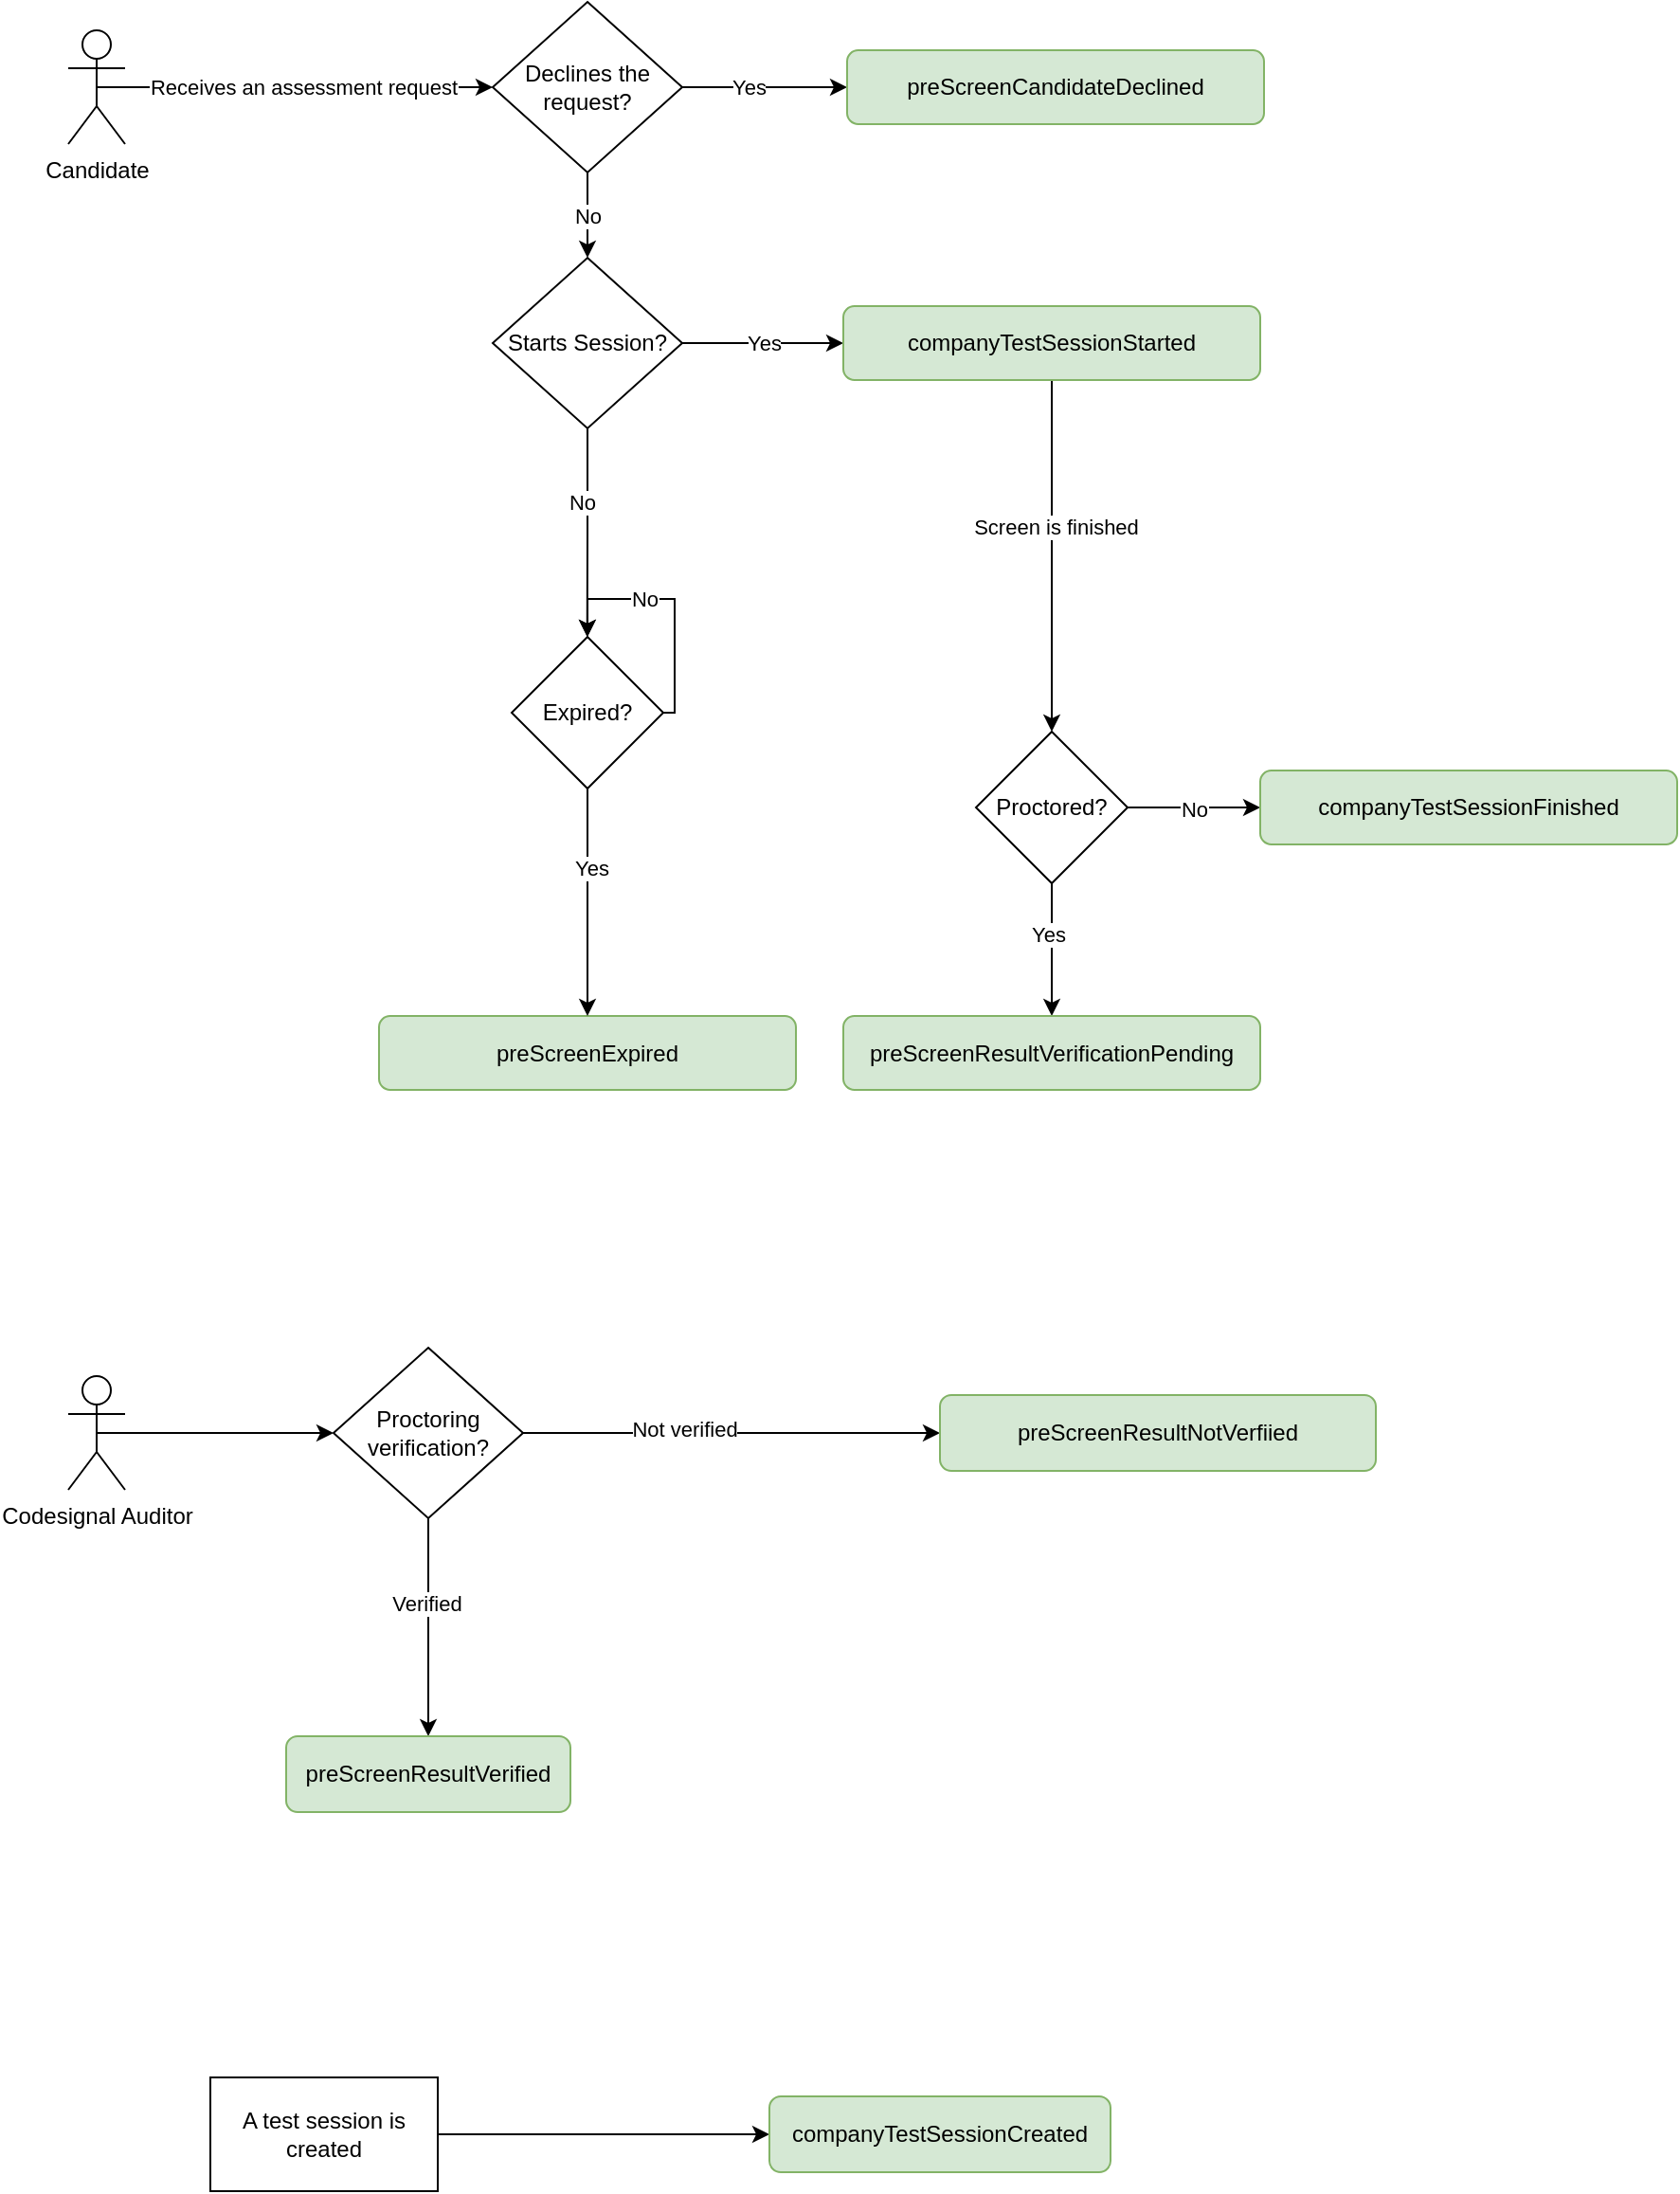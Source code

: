 <mxfile version="20.8.21" type="device"><diagram name="Page-1" id="j61EQ_yQ_Mo7Y-l2gbru"><mxGraphModel dx="1908" dy="1076" grid="1" gridSize="10" guides="1" tooltips="1" connect="1" arrows="1" fold="1" page="1" pageScale="1" pageWidth="827" pageHeight="1169" math="0" shadow="0"><root><mxCell id="0"/><mxCell id="1" parent="0"/><mxCell id="-1Zy-BuF8MPBCuA15nqm-2" style="edgeStyle=orthogonalEdgeStyle;rounded=0;orthogonalLoop=1;jettySize=auto;html=1;exitX=0.5;exitY=0.5;exitDx=0;exitDy=0;exitPerimeter=0;entryX=0;entryY=0.5;entryDx=0;entryDy=0;" parent="1" source="-1Zy-BuF8MPBCuA15nqm-1" target="-1Zy-BuF8MPBCuA15nqm-3" edge="1"><mxGeometry relative="1" as="geometry"><mxPoint x="310" y="120" as="targetPoint"/></mxGeometry></mxCell><mxCell id="-1Zy-BuF8MPBCuA15nqm-4" value="Receives an assessment request" style="edgeLabel;html=1;align=center;verticalAlign=middle;resizable=0;points=[];" parent="-1Zy-BuF8MPBCuA15nqm-2" vertex="1" connectable="0"><mxGeometry x="0.234" y="1" relative="1" as="geometry"><mxPoint x="-20" y="1" as="offset"/></mxGeometry></mxCell><mxCell id="-1Zy-BuF8MPBCuA15nqm-1" value="Candidate" style="shape=umlActor;verticalLabelPosition=bottom;verticalAlign=top;html=1;outlineConnect=0;" parent="1" vertex="1"><mxGeometry x="140" y="90" width="30" height="60" as="geometry"/></mxCell><mxCell id="-1Zy-BuF8MPBCuA15nqm-6" style="edgeStyle=orthogonalEdgeStyle;rounded=0;orthogonalLoop=1;jettySize=auto;html=1;exitX=1;exitY=0.5;exitDx=0;exitDy=0;entryX=0;entryY=0.5;entryDx=0;entryDy=0;" parent="1" source="-1Zy-BuF8MPBCuA15nqm-3" target="-1Zy-BuF8MPBCuA15nqm-5" edge="1"><mxGeometry relative="1" as="geometry"/></mxCell><mxCell id="-1Zy-BuF8MPBCuA15nqm-8" value="Yes" style="edgeLabel;html=1;align=center;verticalAlign=middle;resizable=0;points=[];" parent="-1Zy-BuF8MPBCuA15nqm-6" vertex="1" connectable="0"><mxGeometry x="-0.2" y="-2" relative="1" as="geometry"><mxPoint y="-2" as="offset"/></mxGeometry></mxCell><mxCell id="-1Zy-BuF8MPBCuA15nqm-15" value="No" style="edgeStyle=orthogonalEdgeStyle;rounded=0;orthogonalLoop=1;jettySize=auto;html=1;exitX=0.5;exitY=1;exitDx=0;exitDy=0;entryX=0.5;entryY=0;entryDx=0;entryDy=0;" parent="1" source="-1Zy-BuF8MPBCuA15nqm-3" target="-1Zy-BuF8MPBCuA15nqm-16" edge="1"><mxGeometry relative="1" as="geometry"><mxPoint x="400" y="240" as="targetPoint"/></mxGeometry></mxCell><mxCell id="-1Zy-BuF8MPBCuA15nqm-3" value="Declines the request?" style="rhombus;whiteSpace=wrap;html=1;" parent="1" vertex="1"><mxGeometry x="364" y="75" width="100" height="90" as="geometry"/></mxCell><mxCell id="-1Zy-BuF8MPBCuA15nqm-5" value="preScreenCandidateDeclined" style="rounded=1;whiteSpace=wrap;html=1;fillColor=#d5e8d4;strokeColor=#82b366;" parent="1" vertex="1"><mxGeometry x="551" y="100.5" width="220" height="39" as="geometry"/></mxCell><mxCell id="-1Zy-BuF8MPBCuA15nqm-20" value="Yes" style="edgeStyle=orthogonalEdgeStyle;rounded=0;orthogonalLoop=1;jettySize=auto;html=1;exitX=1;exitY=0.5;exitDx=0;exitDy=0;entryX=0;entryY=0.5;entryDx=0;entryDy=0;" parent="1" source="-1Zy-BuF8MPBCuA15nqm-16" target="-1Zy-BuF8MPBCuA15nqm-19" edge="1"><mxGeometry relative="1" as="geometry"/></mxCell><mxCell id="ZH-i35oEJuskvQAQqU1v-8" style="edgeStyle=orthogonalEdgeStyle;rounded=0;orthogonalLoop=1;jettySize=auto;html=1;exitX=0.5;exitY=1;exitDx=0;exitDy=0;" edge="1" parent="1" source="-1Zy-BuF8MPBCuA15nqm-16"><mxGeometry relative="1" as="geometry"><mxPoint x="413.857" y="410" as="targetPoint"/></mxGeometry></mxCell><mxCell id="ZH-i35oEJuskvQAQqU1v-9" value="No" style="edgeLabel;html=1;align=center;verticalAlign=middle;resizable=0;points=[];" vertex="1" connectable="0" parent="ZH-i35oEJuskvQAQqU1v-8"><mxGeometry x="-0.302" y="-3" relative="1" as="geometry"><mxPoint as="offset"/></mxGeometry></mxCell><mxCell id="-1Zy-BuF8MPBCuA15nqm-16" value="Starts Session?" style="rhombus;whiteSpace=wrap;html=1;" parent="1" vertex="1"><mxGeometry x="364" y="210" width="100" height="90" as="geometry"/></mxCell><mxCell id="ZH-i35oEJuskvQAQqU1v-2" style="edgeStyle=orthogonalEdgeStyle;rounded=0;orthogonalLoop=1;jettySize=auto;html=1;exitX=0.5;exitY=1;exitDx=0;exitDy=0;entryX=0.5;entryY=0;entryDx=0;entryDy=0;" edge="1" parent="1" source="-1Zy-BuF8MPBCuA15nqm-19" target="-1Zy-BuF8MPBCuA15nqm-24"><mxGeometry relative="1" as="geometry"/></mxCell><mxCell id="ZH-i35oEJuskvQAQqU1v-3" value="Screen is finished" style="edgeLabel;html=1;align=center;verticalAlign=middle;resizable=0;points=[];" vertex="1" connectable="0" parent="ZH-i35oEJuskvQAQqU1v-2"><mxGeometry x="-0.164" y="2" relative="1" as="geometry"><mxPoint as="offset"/></mxGeometry></mxCell><mxCell id="-1Zy-BuF8MPBCuA15nqm-19" value="companyTestSessionStarted" style="rounded=1;whiteSpace=wrap;html=1;fillColor=#d5e8d4;strokeColor=#82b366;" parent="1" vertex="1"><mxGeometry x="549" y="235.5" width="220" height="39" as="geometry"/></mxCell><mxCell id="-1Zy-BuF8MPBCuA15nqm-25" style="edgeStyle=orthogonalEdgeStyle;rounded=0;orthogonalLoop=1;jettySize=auto;html=1;exitX=0.5;exitY=1;exitDx=0;exitDy=0;entryX=0.5;entryY=0;entryDx=0;entryDy=0;" parent="1" source="-1Zy-BuF8MPBCuA15nqm-24" target="-1Zy-BuF8MPBCuA15nqm-29" edge="1"><mxGeometry relative="1" as="geometry"><mxPoint x="659" y="650" as="targetPoint"/></mxGeometry></mxCell><mxCell id="-1Zy-BuF8MPBCuA15nqm-28" value="Yes" style="edgeLabel;html=1;align=center;verticalAlign=middle;resizable=0;points=[];" parent="-1Zy-BuF8MPBCuA15nqm-25" vertex="1" connectable="0"><mxGeometry x="-0.231" y="-2" relative="1" as="geometry"><mxPoint as="offset"/></mxGeometry></mxCell><mxCell id="-1Zy-BuF8MPBCuA15nqm-26" value="No" style="edgeStyle=orthogonalEdgeStyle;rounded=0;orthogonalLoop=1;jettySize=auto;html=1;exitX=1;exitY=0.5;exitDx=0;exitDy=0;entryX=0;entryY=0.5;entryDx=0;entryDy=0;" parent="1" source="-1Zy-BuF8MPBCuA15nqm-24" edge="1"><mxGeometry relative="1" as="geometry"><mxPoint x="769" y="500.0" as="targetPoint"/></mxGeometry></mxCell><mxCell id="-1Zy-BuF8MPBCuA15nqm-24" value="Proctored?" style="rhombus;whiteSpace=wrap;html=1;" parent="1" vertex="1"><mxGeometry x="619" y="460" width="80" height="80" as="geometry"/></mxCell><mxCell id="-1Zy-BuF8MPBCuA15nqm-27" value="companyTestSessionFinished" style="rounded=1;whiteSpace=wrap;html=1;fillColor=#d5e8d4;strokeColor=#82b366;" parent="1" vertex="1"><mxGeometry x="769" y="480.5" width="220" height="39" as="geometry"/></mxCell><mxCell id="-1Zy-BuF8MPBCuA15nqm-29" value="preScreenResultVerificationPending" style="rounded=1;whiteSpace=wrap;html=1;fillColor=#d5e8d4;strokeColor=#82b366;" parent="1" vertex="1"><mxGeometry x="549" y="610" width="220" height="39" as="geometry"/></mxCell><mxCell id="-1Zy-BuF8MPBCuA15nqm-32" value="preScreenExpired" style="rounded=1;whiteSpace=wrap;html=1;fillColor=#d5e8d4;strokeColor=#82b366;" parent="1" vertex="1"><mxGeometry x="304" y="610" width="220" height="39" as="geometry"/></mxCell><mxCell id="-1Zy-BuF8MPBCuA15nqm-36" style="edgeStyle=orthogonalEdgeStyle;rounded=0;orthogonalLoop=1;jettySize=auto;html=1;exitX=0.5;exitY=0.5;exitDx=0;exitDy=0;exitPerimeter=0;" parent="1" source="-1Zy-BuF8MPBCuA15nqm-33" target="-1Zy-BuF8MPBCuA15nqm-35" edge="1"><mxGeometry relative="1" as="geometry"/></mxCell><mxCell id="-1Zy-BuF8MPBCuA15nqm-33" value="Codesignal Auditor" style="shape=umlActor;verticalLabelPosition=bottom;verticalAlign=top;html=1;outlineConnect=0;" parent="1" vertex="1"><mxGeometry x="140" y="800" width="30" height="60" as="geometry"/></mxCell><mxCell id="-1Zy-BuF8MPBCuA15nqm-37" style="edgeStyle=orthogonalEdgeStyle;rounded=0;orthogonalLoop=1;jettySize=auto;html=1;exitX=0.5;exitY=1;exitDx=0;exitDy=0;entryX=0.5;entryY=0;entryDx=0;entryDy=0;" parent="1" source="-1Zy-BuF8MPBCuA15nqm-35" target="-1Zy-BuF8MPBCuA15nqm-39" edge="1"><mxGeometry relative="1" as="geometry"><mxPoint x="330.048" y="980" as="targetPoint"/></mxGeometry></mxCell><mxCell id="-1Zy-BuF8MPBCuA15nqm-38" value="Verified" style="edgeLabel;html=1;align=center;verticalAlign=middle;resizable=0;points=[];" parent="-1Zy-BuF8MPBCuA15nqm-37" vertex="1" connectable="0"><mxGeometry x="-0.226" y="-1" relative="1" as="geometry"><mxPoint as="offset"/></mxGeometry></mxCell><mxCell id="-1Zy-BuF8MPBCuA15nqm-40" style="edgeStyle=orthogonalEdgeStyle;rounded=0;orthogonalLoop=1;jettySize=auto;html=1;exitX=1;exitY=0.5;exitDx=0;exitDy=0;entryX=0;entryY=0.5;entryDx=0;entryDy=0;" parent="1" source="-1Zy-BuF8MPBCuA15nqm-35" target="-1Zy-BuF8MPBCuA15nqm-42" edge="1"><mxGeometry relative="1" as="geometry"><mxPoint x="590" y="829.905" as="targetPoint"/></mxGeometry></mxCell><mxCell id="-1Zy-BuF8MPBCuA15nqm-41" value="Not verified" style="edgeLabel;html=1;align=center;verticalAlign=middle;resizable=0;points=[];" parent="-1Zy-BuF8MPBCuA15nqm-40" vertex="1" connectable="0"><mxGeometry x="-0.234" y="-1" relative="1" as="geometry"><mxPoint y="-3" as="offset"/></mxGeometry></mxCell><mxCell id="-1Zy-BuF8MPBCuA15nqm-35" value="Proctoring verification?" style="rhombus;whiteSpace=wrap;html=1;" parent="1" vertex="1"><mxGeometry x="280" y="785" width="100" height="90" as="geometry"/></mxCell><mxCell id="-1Zy-BuF8MPBCuA15nqm-39" value="preScreenResultVerified" style="rounded=1;whiteSpace=wrap;html=1;fillColor=#d5e8d4;strokeColor=#82b366;" parent="1" vertex="1"><mxGeometry x="255" y="990" width="150" height="40" as="geometry"/></mxCell><mxCell id="-1Zy-BuF8MPBCuA15nqm-42" value="preScreenResultNotVerfiied" style="rounded=1;whiteSpace=wrap;html=1;fillColor=#d5e8d4;strokeColor=#82b366;" parent="1" vertex="1"><mxGeometry x="600" y="810" width="230" height="40" as="geometry"/></mxCell><mxCell id="hRBbCBN-hZxy3O0n4B4--2" style="edgeStyle=orthogonalEdgeStyle;rounded=0;orthogonalLoop=1;jettySize=auto;html=1;exitX=1;exitY=0.5;exitDx=0;exitDy=0;entryX=0;entryY=0.5;entryDx=0;entryDy=0;" parent="1" source="ZH-i35oEJuskvQAQqU1v-1" target="hRBbCBN-hZxy3O0n4B4--4" edge="1"><mxGeometry relative="1" as="geometry"><mxPoint x="500" y="1199.941" as="targetPoint"/><mxPoint x="170" y="1200" as="sourcePoint"/></mxGeometry></mxCell><mxCell id="hRBbCBN-hZxy3O0n4B4--4" value="companyTestSessionCreated" style="rounded=1;whiteSpace=wrap;html=1;fillColor=#d5e8d4;strokeColor=#82b366;" parent="1" vertex="1"><mxGeometry x="510" y="1180" width="180" height="40" as="geometry"/></mxCell><mxCell id="ZH-i35oEJuskvQAQqU1v-1" value="A test session is created" style="rounded=0;whiteSpace=wrap;html=1;" vertex="1" parent="1"><mxGeometry x="215" y="1170" width="120" height="60" as="geometry"/></mxCell><mxCell id="ZH-i35oEJuskvQAQqU1v-6" style="edgeStyle=orthogonalEdgeStyle;rounded=0;orthogonalLoop=1;jettySize=auto;html=1;exitX=0.5;exitY=1;exitDx=0;exitDy=0;entryX=0.5;entryY=0;entryDx=0;entryDy=0;" edge="1" parent="1" source="ZH-i35oEJuskvQAQqU1v-4" target="-1Zy-BuF8MPBCuA15nqm-32"><mxGeometry relative="1" as="geometry"/></mxCell><mxCell id="ZH-i35oEJuskvQAQqU1v-7" value="Yes" style="edgeLabel;html=1;align=center;verticalAlign=middle;resizable=0;points=[];" vertex="1" connectable="0" parent="ZH-i35oEJuskvQAQqU1v-6"><mxGeometry x="-0.3" y="2" relative="1" as="geometry"><mxPoint as="offset"/></mxGeometry></mxCell><mxCell id="ZH-i35oEJuskvQAQqU1v-4" value="Expired?" style="rhombus;whiteSpace=wrap;html=1;" vertex="1" parent="1"><mxGeometry x="374" y="410" width="80" height="80" as="geometry"/></mxCell><mxCell id="ZH-i35oEJuskvQAQqU1v-5" value="No" style="edgeStyle=orthogonalEdgeStyle;rounded=0;orthogonalLoop=1;jettySize=auto;html=1;exitX=1;exitY=0.5;exitDx=0;exitDy=0;entryX=0.5;entryY=0;entryDx=0;entryDy=0;" edge="1" parent="1" source="ZH-i35oEJuskvQAQqU1v-4" target="ZH-i35oEJuskvQAQqU1v-4"><mxGeometry x="0.25" relative="1" as="geometry"><Array as="points"><mxPoint x="460" y="450"/><mxPoint x="460" y="390"/><mxPoint x="414" y="390"/></Array><mxPoint as="offset"/></mxGeometry></mxCell></root></mxGraphModel></diagram></mxfile>